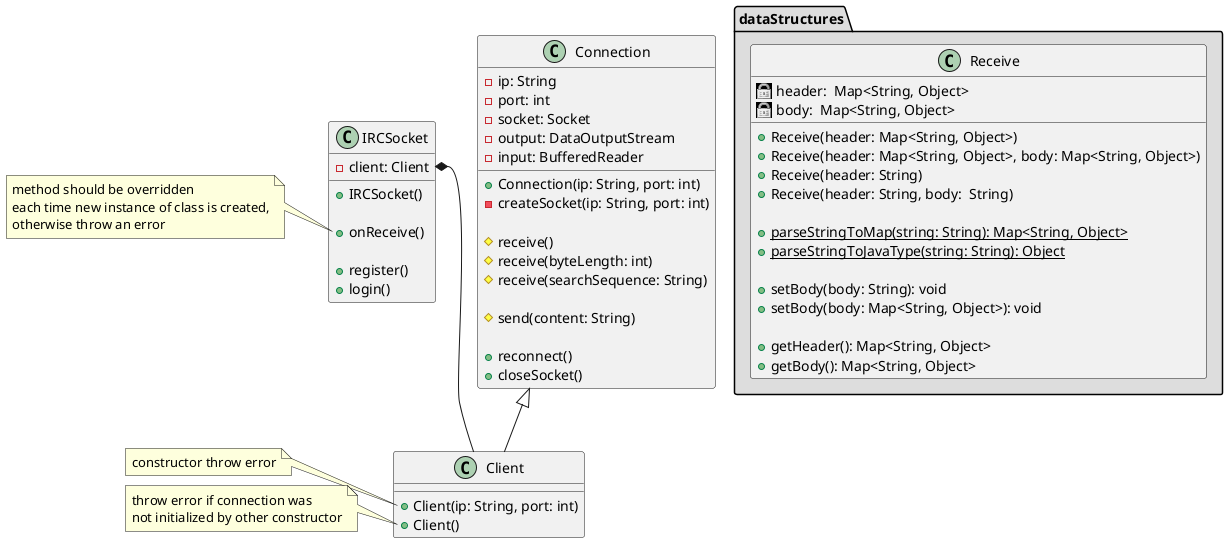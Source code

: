 @startuml
sprite $readonly[16x16/16z] {
DOzH4iKW20CV4Y1jt-ZzRrl0kZ-w4pFWMibDydhMnmneOfpRG-696LiV82gX-R_yKf-xPdUTLDyzjgjx8CawcGb-1n5f7z8CrNOPK34JsF5yOD5vdDnZm51k
dLSTd-Sbry-1dukSSUtr5uyDrmi0
}

class Connection {
   - ip: String
   - port: int
   - socket: Socket
   - output: DataOutputStream
   - input: BufferedReader

   + Connection(ip: String, port: int)
   - createSocket(ip: String, port: int)

   # receive()
   # receive(byteLength: int)
   # receive(searchSequence: String)

   # send(content: String)

   + reconnect()
   + closeSocket()
}

class Client extends Connection {
 + Client(ip: String, port: int)
 + Client()
}

note left of Client::Client
 constructor throw error
end note

note left of Client::Client()
 throw error if connection was
 not initialized by other constructor
end note

class IRCSocket {
     - client: Client

     + IRCSocket()

     + onReceive()

     + register()
     + login()
'    TODO complete missing methods


}
IRCSocket::client *-- Client

note left of IRCSocket::onReceive()
 method should be overridden
 each time new instance of class is created,
 otherwise throw an error
end note

package "dataStructures" #DDDDDD {

  class Receive {
    <$readonly> header:  Map<String, Object>
    <$readonly> body:  Map<String, Object>

    + Receive(header: Map<String, Object>)
    + Receive(header: Map<String, Object>, body: Map<String, Object>)
    + Receive(header: String)
    + Receive(header: String, body:  String)

    + {static} parseStringToMap(string: String): Map<String, Object>
    + {static} parseStringToJavaType(string: String): Object

    + setBody(body: String): void
    + setBody(body: Map<String, Object>): void

    + getHeader(): Map<String, Object>
    + getBody(): Map<String, Object>
  }
}

@enduml

